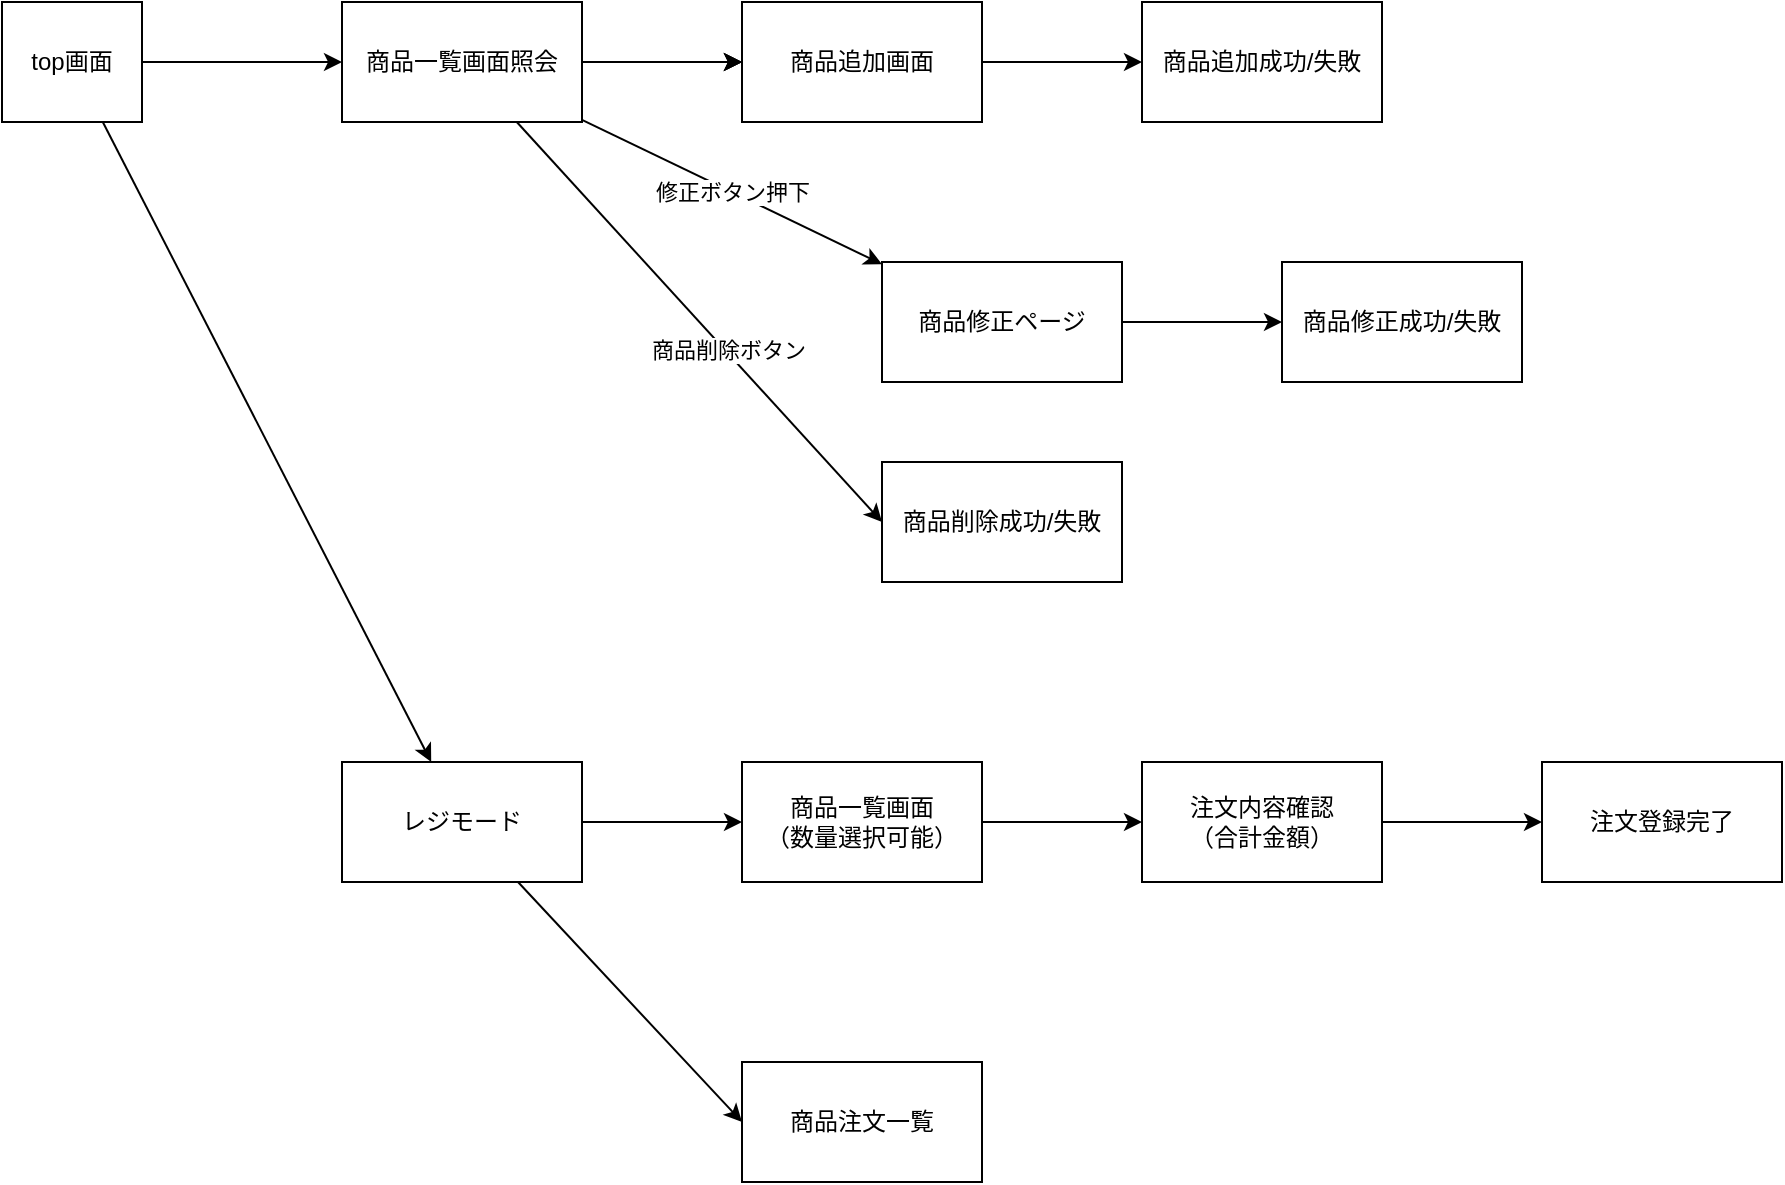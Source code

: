 <mxfile>
    <diagram id="tOb8CNprk7MI4WysgA8k" name="【Ph.1】画面遷移図">
        <mxGraphModel dx="897" dy="1078" grid="1" gridSize="10" guides="1" tooltips="1" connect="1" arrows="1" fold="1" page="1" pageScale="1" pageWidth="827" pageHeight="1169" math="0" shadow="0">
            <root>
                <mxCell id="0"/>
                <mxCell id="1" parent="0"/>
                <mxCell id="9" style="edgeStyle=none;html=1;entryX=0;entryY=0.5;entryDx=0;entryDy=0;" edge="1" parent="1" source="3" target="4">
                    <mxGeometry relative="1" as="geometry"/>
                </mxCell>
                <mxCell id="30" value="" style="edgeStyle=none;html=1;" edge="1" parent="1" source="3" target="29">
                    <mxGeometry relative="1" as="geometry"/>
                </mxCell>
                <mxCell id="3" value="top画面" style="rounded=0;whiteSpace=wrap;html=1;" vertex="1" parent="1">
                    <mxGeometry x="20" y="110" width="70" height="60" as="geometry"/>
                </mxCell>
                <mxCell id="15" value="" style="edgeStyle=none;html=1;" edge="1" parent="1" source="4" target="14">
                    <mxGeometry relative="1" as="geometry"/>
                </mxCell>
                <mxCell id="18" value="" style="edgeStyle=none;html=1;" edge="1" parent="1" source="4" target="14">
                    <mxGeometry relative="1" as="geometry"/>
                </mxCell>
                <mxCell id="19" value="" style="edgeStyle=none;html=1;" edge="1" parent="1" source="4" target="14">
                    <mxGeometry relative="1" as="geometry"/>
                </mxCell>
                <mxCell id="21" value="修正ボタン押下" style="edgeStyle=none;html=1;" edge="1" parent="1" source="4" target="20">
                    <mxGeometry relative="1" as="geometry"/>
                </mxCell>
                <mxCell id="25" style="edgeStyle=none;html=1;entryX=0;entryY=0.5;entryDx=0;entryDy=0;" edge="1" parent="1" source="4" target="24">
                    <mxGeometry relative="1" as="geometry"/>
                </mxCell>
                <mxCell id="28" value="商品削除ボタン" style="edgeLabel;html=1;align=center;verticalAlign=middle;resizable=0;points=[];" vertex="1" connectable="0" parent="25">
                    <mxGeometry x="0.148" y="1" relative="1" as="geometry">
                        <mxPoint as="offset"/>
                    </mxGeometry>
                </mxCell>
                <mxCell id="4" value="商品一覧画面照会" style="rounded=0;whiteSpace=wrap;html=1;" vertex="1" parent="1">
                    <mxGeometry x="190" y="110" width="120" height="60" as="geometry"/>
                </mxCell>
                <mxCell id="17" value="" style="edgeStyle=none;html=1;" edge="1" parent="1" source="14" target="16">
                    <mxGeometry relative="1" as="geometry"/>
                </mxCell>
                <mxCell id="14" value="商品追加画面" style="whiteSpace=wrap;html=1;rounded=0;" vertex="1" parent="1">
                    <mxGeometry x="390" y="110" width="120" height="60" as="geometry"/>
                </mxCell>
                <mxCell id="16" value="商品追加成功/失敗" style="whiteSpace=wrap;html=1;rounded=0;" vertex="1" parent="1">
                    <mxGeometry x="590" y="110" width="120" height="60" as="geometry"/>
                </mxCell>
                <mxCell id="23" value="" style="edgeStyle=none;html=1;" edge="1" parent="1" source="20" target="22">
                    <mxGeometry relative="1" as="geometry"/>
                </mxCell>
                <mxCell id="20" value="商品修正ページ" style="whiteSpace=wrap;html=1;rounded=0;" vertex="1" parent="1">
                    <mxGeometry x="460" y="240" width="120" height="60" as="geometry"/>
                </mxCell>
                <mxCell id="22" value="商品修正成功/失敗" style="whiteSpace=wrap;html=1;rounded=0;" vertex="1" parent="1">
                    <mxGeometry x="660" y="240" width="120" height="60" as="geometry"/>
                </mxCell>
                <mxCell id="24" value="商品削除成功/失敗" style="rounded=0;whiteSpace=wrap;html=1;" vertex="1" parent="1">
                    <mxGeometry x="460" y="340" width="120" height="60" as="geometry"/>
                </mxCell>
                <mxCell id="34" value="" style="edgeStyle=none;html=1;" edge="1" parent="1" source="29" target="33">
                    <mxGeometry relative="1" as="geometry"/>
                </mxCell>
                <mxCell id="40" style="edgeStyle=none;html=1;entryX=0;entryY=0.5;entryDx=0;entryDy=0;" edge="1" parent="1" source="29" target="39">
                    <mxGeometry relative="1" as="geometry"/>
                </mxCell>
                <mxCell id="29" value="レジモード" style="whiteSpace=wrap;html=1;rounded=0;" vertex="1" parent="1">
                    <mxGeometry x="190" y="490" width="120" height="60" as="geometry"/>
                </mxCell>
                <mxCell id="36" value="" style="edgeStyle=none;html=1;" edge="1" parent="1" source="33" target="35">
                    <mxGeometry relative="1" as="geometry"/>
                </mxCell>
                <mxCell id="33" value="商品一覧画面&lt;br&gt;（数量選択可能）" style="whiteSpace=wrap;html=1;rounded=0;" vertex="1" parent="1">
                    <mxGeometry x="390" y="490" width="120" height="60" as="geometry"/>
                </mxCell>
                <mxCell id="38" value="" style="edgeStyle=none;html=1;" edge="1" parent="1" source="35" target="37">
                    <mxGeometry relative="1" as="geometry"/>
                </mxCell>
                <mxCell id="35" value="注文内容確認&lt;br&gt;（合計金額）" style="whiteSpace=wrap;html=1;rounded=0;" vertex="1" parent="1">
                    <mxGeometry x="590" y="490" width="120" height="60" as="geometry"/>
                </mxCell>
                <mxCell id="37" value="注文登録完了" style="whiteSpace=wrap;html=1;rounded=0;" vertex="1" parent="1">
                    <mxGeometry x="790" y="490" width="120" height="60" as="geometry"/>
                </mxCell>
                <mxCell id="39" value="商品注文一覧" style="whiteSpace=wrap;html=1;rounded=0;" vertex="1" parent="1">
                    <mxGeometry x="390" y="640" width="120" height="60" as="geometry"/>
                </mxCell>
            </root>
        </mxGraphModel>
    </diagram>
</mxfile>